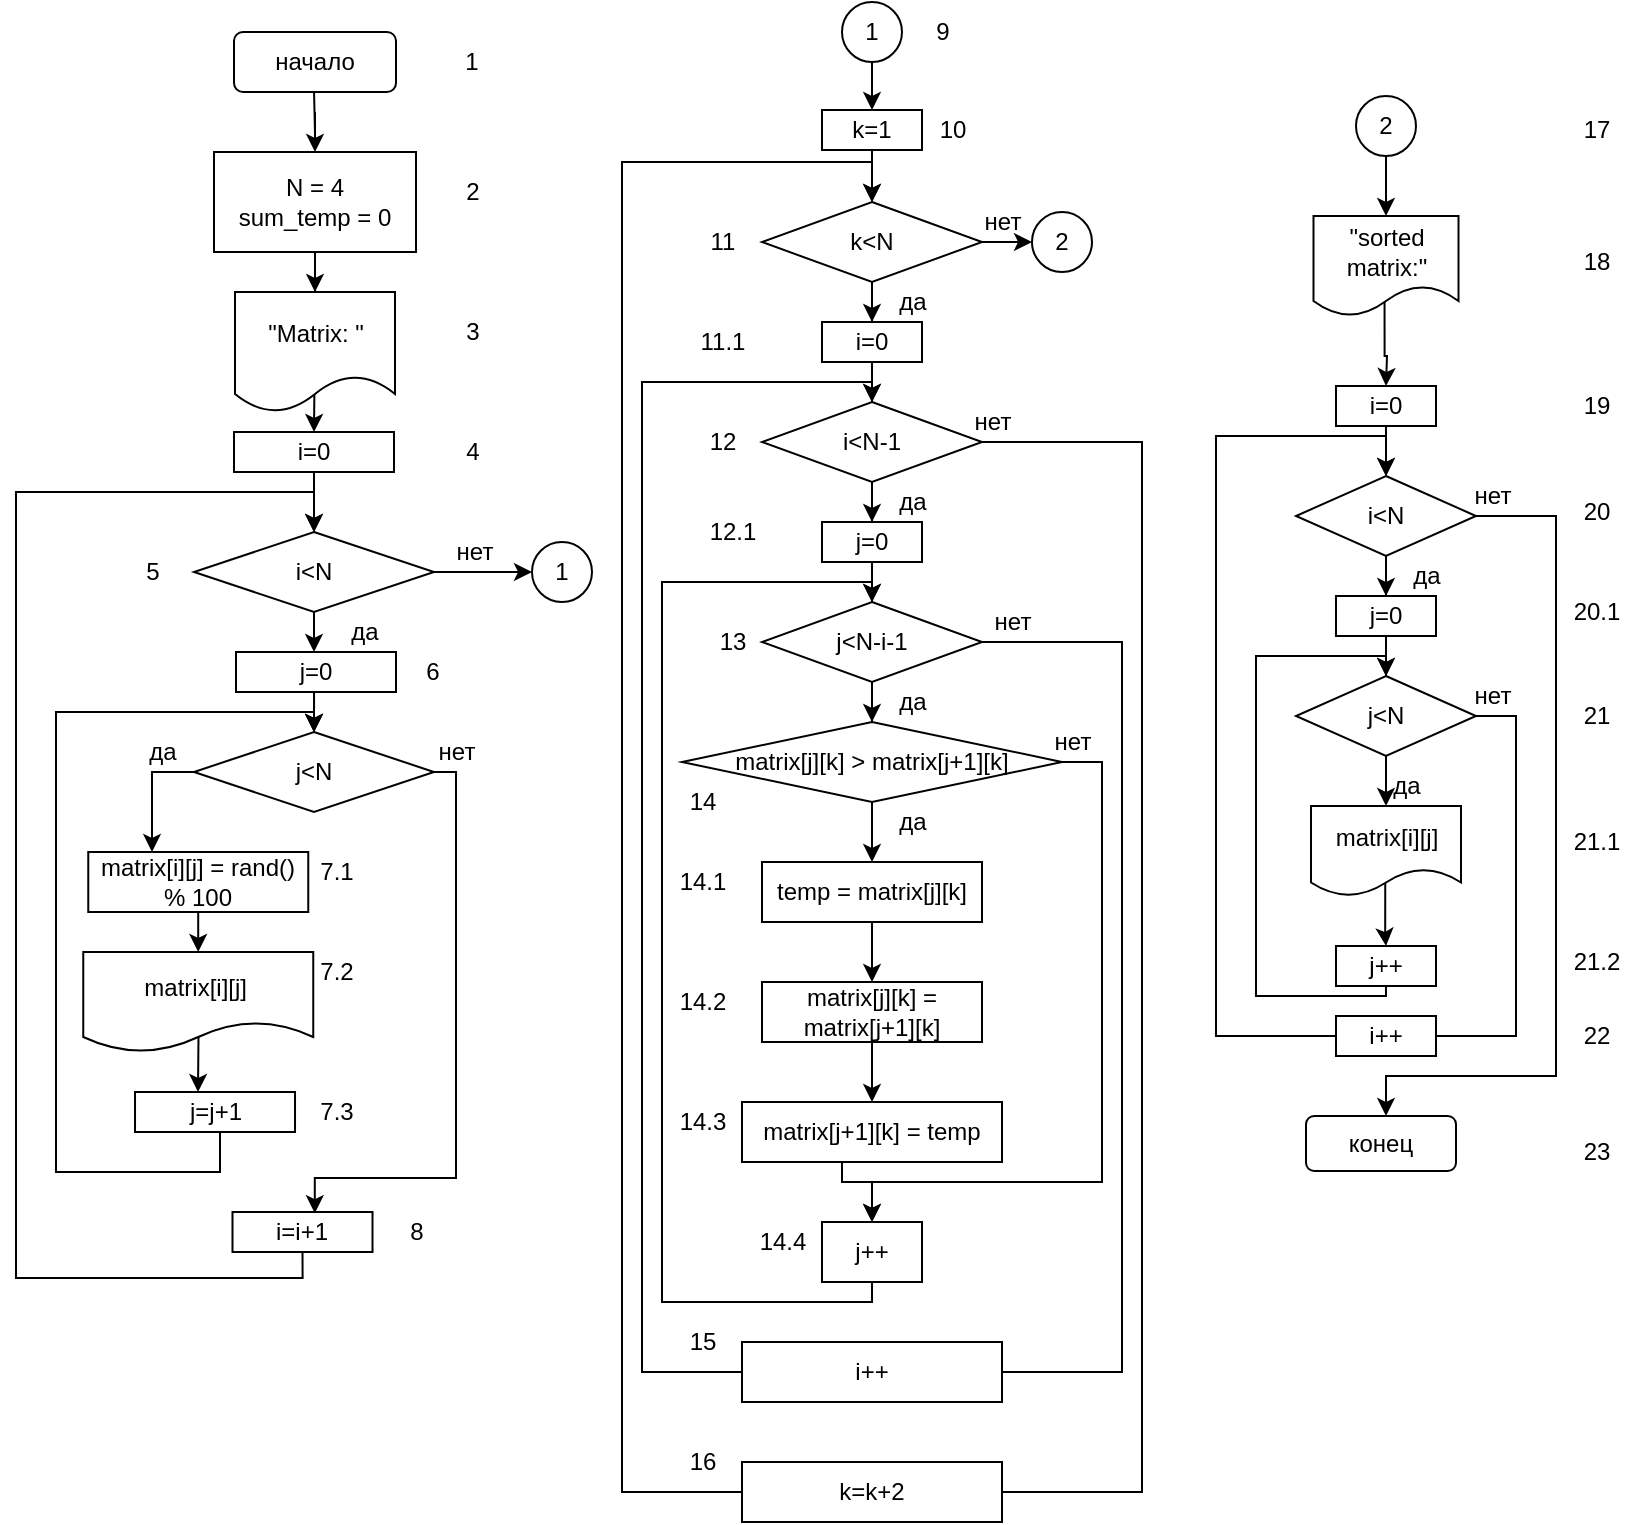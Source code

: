 <mxfile version="15.9.6" type="github">
  <diagram id="aShKJb1EcJVqntHxSxEi" name="Page-1">
    <mxGraphModel dx="-166" dy="778" grid="1" gridSize="10" guides="1" tooltips="1" connect="1" arrows="1" fold="1" page="1" pageScale="1" pageWidth="827" pageHeight="1169" math="0" shadow="0">
      <root>
        <mxCell id="0" />
        <mxCell id="1" parent="0" />
        <mxCell id="8L_f6q-vc3C_Bcib5PFj-7" value="" style="edgeStyle=orthogonalEdgeStyle;rounded=0;orthogonalLoop=1;jettySize=auto;html=1;" parent="1" source="8L_f6q-vc3C_Bcib5PFj-8" target="8L_f6q-vc3C_Bcib5PFj-11" edge="1">
          <mxGeometry relative="1" as="geometry" />
        </mxCell>
        <mxCell id="8L_f6q-vc3C_Bcib5PFj-8" value="i=0" style="whiteSpace=wrap;html=1;rounded=0;" parent="1" vertex="1">
          <mxGeometry x="949" y="215" width="80" height="20" as="geometry" />
        </mxCell>
        <mxCell id="qnYledQh9NX3tpmkD9LS-4" value="" style="edgeStyle=orthogonalEdgeStyle;rounded=0;orthogonalLoop=1;jettySize=auto;html=1;" parent="1" edge="1">
          <mxGeometry relative="1" as="geometry">
            <mxPoint x="989" y="365" as="targetPoint" />
            <mxPoint x="989" y="345" as="sourcePoint" />
          </mxGeometry>
        </mxCell>
        <mxCell id="dGg0gzjNT_DizceMxnT--18" value="" style="edgeStyle=orthogonalEdgeStyle;rounded=0;orthogonalLoop=1;jettySize=auto;html=1;" parent="1" source="8L_f6q-vc3C_Bcib5PFj-11" edge="1">
          <mxGeometry relative="1" as="geometry">
            <mxPoint x="989" y="325" as="targetPoint" />
          </mxGeometry>
        </mxCell>
        <mxCell id="8L_f6q-vc3C_Bcib5PFj-11" value="i&amp;lt;N" style="rhombus;whiteSpace=wrap;html=1;rounded=0;" parent="1" vertex="1">
          <mxGeometry x="929" y="265" width="120" height="40" as="geometry" />
        </mxCell>
        <mxCell id="8L_f6q-vc3C_Bcib5PFj-13" value="" style="edgeStyle=orthogonalEdgeStyle;rounded=0;orthogonalLoop=1;jettySize=auto;html=1;entryX=0.5;entryY=0;entryDx=0;entryDy=0;startArrow=none;exitX=0.5;exitY=1;exitDx=0;exitDy=0;" parent="1" source="8L_f6q-vc3C_Bcib5PFj-18" target="8L_f6q-vc3C_Bcib5PFj-11" edge="1">
          <mxGeometry relative="1" as="geometry">
            <mxPoint x="1009" y="245" as="targetPoint" />
            <Array as="points">
              <mxPoint x="983" y="638" />
              <mxPoint x="840" y="638" />
              <mxPoint x="840" y="245" />
              <mxPoint x="989" y="245" />
            </Array>
            <mxPoint x="984" y="475" as="sourcePoint" />
          </mxGeometry>
        </mxCell>
        <mxCell id="8L_f6q-vc3C_Bcib5PFj-16" value="нет" style="text;html=1;align=center;verticalAlign=middle;resizable=0;points=[];autosize=1;strokeColor=none;fillColor=none;" parent="1" vertex="1">
          <mxGeometry x="1039.5" y="365" width="40" height="20" as="geometry" />
        </mxCell>
        <mxCell id="8L_f6q-vc3C_Bcib5PFj-18" value="i=i+1" style="rounded=0;whiteSpace=wrap;html=1;" parent="1" vertex="1">
          <mxGeometry x="948.25" y="605" width="70" height="20" as="geometry" />
        </mxCell>
        <mxCell id="8L_f6q-vc3C_Bcib5PFj-27" value="" style="edgeStyle=orthogonalEdgeStyle;rounded=0;orthogonalLoop=1;jettySize=auto;html=1;" parent="1" target="8L_f6q-vc3C_Bcib5PFj-28" edge="1">
          <mxGeometry relative="1" as="geometry">
            <mxPoint x="989.029" y="45" as="sourcePoint" />
          </mxGeometry>
        </mxCell>
        <mxCell id="ysKvt91dj6pceFcTKJD--3" value="" style="edgeStyle=orthogonalEdgeStyle;rounded=0;orthogonalLoop=1;jettySize=auto;html=1;exitX=0.496;exitY=0.839;exitDx=0;exitDy=0;exitPerimeter=0;" parent="1" source="8L_f6q-vc3C_Bcib5PFj-26" edge="1">
          <mxGeometry relative="1" as="geometry">
            <mxPoint x="989" y="215" as="targetPoint" />
          </mxGeometry>
        </mxCell>
        <mxCell id="8L_f6q-vc3C_Bcib5PFj-26" value="&quot;Matrix: &quot;" style="shape=document;whiteSpace=wrap;html=1;boundedLbl=1;" parent="1" vertex="1">
          <mxGeometry x="949.5" y="145" width="80" height="60" as="geometry" />
        </mxCell>
        <mxCell id="ysKvt91dj6pceFcTKJD--2" value="" style="edgeStyle=orthogonalEdgeStyle;rounded=0;orthogonalLoop=1;jettySize=auto;html=1;" parent="1" source="8L_f6q-vc3C_Bcib5PFj-28" target="8L_f6q-vc3C_Bcib5PFj-26" edge="1">
          <mxGeometry relative="1" as="geometry" />
        </mxCell>
        <mxCell id="8L_f6q-vc3C_Bcib5PFj-28" value="N = 4&lt;br&gt;sum_temp = 0" style="whiteSpace=wrap;html=1;" parent="1" vertex="1">
          <mxGeometry x="939" y="75" width="101" height="50" as="geometry" />
        </mxCell>
        <mxCell id="8L_f6q-vc3C_Bcib5PFj-31" value="начало" style="rounded=1;whiteSpace=wrap;html=1;" parent="1" vertex="1">
          <mxGeometry x="949" y="15" width="81" height="30" as="geometry" />
        </mxCell>
        <mxCell id="ysKvt91dj6pceFcTKJD--5" value="" style="edgeStyle=orthogonalEdgeStyle;rounded=0;orthogonalLoop=1;jettySize=auto;html=1;exitX=0.501;exitY=0.847;exitDx=0;exitDy=0;exitPerimeter=0;" parent="1" source="8L_f6q-vc3C_Bcib5PFj-32" edge="1">
          <mxGeometry relative="1" as="geometry">
            <mxPoint x="931" y="545" as="targetPoint" />
          </mxGeometry>
        </mxCell>
        <mxCell id="8L_f6q-vc3C_Bcib5PFj-32" value="matrix[i][j]&amp;nbsp;" style="shape=document;whiteSpace=wrap;html=1;boundedLbl=1;" parent="1" vertex="1">
          <mxGeometry x="873.63" y="475" width="115" height="50" as="geometry" />
        </mxCell>
        <mxCell id="qnYledQh9NX3tpmkD9LS-13" value="" style="edgeStyle=orthogonalEdgeStyle;rounded=0;orthogonalLoop=1;jettySize=auto;html=1;" parent="1" edge="1">
          <mxGeometry relative="1" as="geometry">
            <mxPoint x="989" y="365" as="targetPoint" />
            <mxPoint x="942" y="565" as="sourcePoint" />
            <Array as="points">
              <mxPoint x="942" y="585" />
              <mxPoint x="860" y="585" />
              <mxPoint x="860" y="355" />
              <mxPoint x="989" y="355" />
            </Array>
          </mxGeometry>
        </mxCell>
        <mxCell id="ysKvt91dj6pceFcTKJD--4" value="" style="edgeStyle=orthogonalEdgeStyle;rounded=0;orthogonalLoop=1;jettySize=auto;html=1;" parent="1" source="8L_f6q-vc3C_Bcib5PFj-34" edge="1">
          <mxGeometry relative="1" as="geometry">
            <mxPoint x="931" y="475" as="targetPoint" />
          </mxGeometry>
        </mxCell>
        <mxCell id="8L_f6q-vc3C_Bcib5PFj-34" value="matrix[i][j] = rand() % 100" style="whiteSpace=wrap;html=1;" parent="1" vertex="1">
          <mxGeometry x="876.13" y="425" width="110" height="30" as="geometry" />
        </mxCell>
        <mxCell id="8L_f6q-vc3C_Bcib5PFj-38" value="да" style="text;html=1;align=center;verticalAlign=middle;resizable=0;points=[];autosize=1;strokeColor=none;fillColor=none;" parent="1" vertex="1">
          <mxGeometry x="999" y="305" width="30" height="20" as="geometry" />
        </mxCell>
        <mxCell id="qnYledQh9NX3tpmkD9LS-12" value="" style="edgeStyle=orthogonalEdgeStyle;rounded=0;orthogonalLoop=1;jettySize=auto;html=1;entryX=0.5;entryY=0;entryDx=0;entryDy=0;entryPerimeter=0;" parent="1" target="qnYledQh9NX3tpmkD9LS-6" edge="1">
          <mxGeometry relative="1" as="geometry">
            <mxPoint x="989.029" y="345" as="sourcePoint" />
          </mxGeometry>
        </mxCell>
        <mxCell id="qnYledQh9NX3tpmkD9LS-7" value="" style="edgeStyle=orthogonalEdgeStyle;rounded=0;orthogonalLoop=1;jettySize=auto;html=1;" parent="1" source="qnYledQh9NX3tpmkD9LS-6" edge="1">
          <mxGeometry relative="1" as="geometry">
            <mxPoint x="908" y="425" as="targetPoint" />
            <Array as="points">
              <mxPoint x="908" y="385" />
              <mxPoint x="908" y="425" />
            </Array>
          </mxGeometry>
        </mxCell>
        <mxCell id="qnYledQh9NX3tpmkD9LS-11" value="" style="edgeStyle=orthogonalEdgeStyle;rounded=0;orthogonalLoop=1;jettySize=auto;html=1;exitX=1;exitY=0.5;exitDx=0;exitDy=0;entryX=0.588;entryY=0.03;entryDx=0;entryDy=0;entryPerimeter=0;" parent="1" source="qnYledQh9NX3tpmkD9LS-6" target="8L_f6q-vc3C_Bcib5PFj-18" edge="1">
          <mxGeometry relative="1" as="geometry">
            <mxPoint x="989" y="601" as="targetPoint" />
            <Array as="points">
              <mxPoint x="1060" y="385" />
              <mxPoint x="1060" y="588" />
              <mxPoint x="989" y="588" />
            </Array>
          </mxGeometry>
        </mxCell>
        <mxCell id="qnYledQh9NX3tpmkD9LS-6" value="j&amp;lt;N" style="rhombus;whiteSpace=wrap;html=1;rounded=0;" parent="1" vertex="1">
          <mxGeometry x="929" y="365" width="120" height="40" as="geometry" />
        </mxCell>
        <mxCell id="qnYledQh9NX3tpmkD9LS-9" value="да" style="text;html=1;align=center;verticalAlign=middle;resizable=0;points=[];autosize=1;strokeColor=none;fillColor=none;" parent="1" vertex="1">
          <mxGeometry x="898.38" y="365" width="30" height="20" as="geometry" />
        </mxCell>
        <mxCell id="qnYledQh9NX3tpmkD9LS-15" value="" style="edgeStyle=orthogonalEdgeStyle;rounded=0;orthogonalLoop=1;jettySize=auto;html=1;exitX=1;exitY=0.5;exitDx=0;exitDy=0;" parent="1" source="8L_f6q-vc3C_Bcib5PFj-11" edge="1">
          <mxGeometry relative="1" as="geometry">
            <mxPoint x="1098" y="285" as="targetPoint" />
          </mxGeometry>
        </mxCell>
        <mxCell id="qnYledQh9NX3tpmkD9LS-10" value="нет" style="text;html=1;align=center;verticalAlign=middle;resizable=0;points=[];autosize=1;strokeColor=none;fillColor=none;" parent="1" vertex="1">
          <mxGeometry x="1049" y="265" width="40" height="20" as="geometry" />
        </mxCell>
        <mxCell id="qnYledQh9NX3tpmkD9LS-17" value="1" style="ellipse;whiteSpace=wrap;html=1;aspect=fixed;" parent="1" vertex="1">
          <mxGeometry x="1098" y="270" width="30" height="30" as="geometry" />
        </mxCell>
        <mxCell id="qnYledQh9NX3tpmkD9LS-32" value="j=j+1" style="whiteSpace=wrap;html=1;" parent="1" vertex="1">
          <mxGeometry x="899.51" y="545" width="80" height="20" as="geometry" />
        </mxCell>
        <mxCell id="IL574nIS1ITczs5gziKt-34" value="" style="edgeStyle=orthogonalEdgeStyle;rounded=0;orthogonalLoop=1;jettySize=auto;html=1;entryX=0.5;entryY=0;entryDx=0;entryDy=0;" parent="1" edge="1">
          <mxGeometry relative="1" as="geometry">
            <mxPoint x="1003.51" y="863" as="targetPoint" />
            <Array as="points">
              <mxPoint x="1003.51" y="1100" />
              <mxPoint x="871.51" y="1100" />
              <mxPoint x="871.51" y="840" />
              <mxPoint x="1003.51" y="840" />
            </Array>
          </mxGeometry>
        </mxCell>
        <mxCell id="dGg0gzjNT_DizceMxnT--4" value="1" style="text;html=1;strokeColor=none;fillColor=none;align=center;verticalAlign=middle;whiteSpace=wrap;rounded=0;" parent="1" vertex="1">
          <mxGeometry x="1038" y="15" width="60" height="30" as="geometry" />
        </mxCell>
        <mxCell id="dGg0gzjNT_DizceMxnT--5" value="2" style="text;html=1;align=center;verticalAlign=middle;resizable=0;points=[];autosize=1;strokeColor=none;fillColor=none;" parent="1" vertex="1">
          <mxGeometry x="1058" y="85" width="20" height="20" as="geometry" />
        </mxCell>
        <mxCell id="dGg0gzjNT_DizceMxnT--6" value="3" style="text;html=1;align=center;verticalAlign=middle;resizable=0;points=[];autosize=1;strokeColor=none;fillColor=none;" parent="1" vertex="1">
          <mxGeometry x="1058" y="155" width="20" height="20" as="geometry" />
        </mxCell>
        <mxCell id="dGg0gzjNT_DizceMxnT--7" value="4" style="text;html=1;align=center;verticalAlign=middle;resizable=0;points=[];autosize=1;strokeColor=none;fillColor=none;" parent="1" vertex="1">
          <mxGeometry x="1058" y="215" width="20" height="20" as="geometry" />
        </mxCell>
        <mxCell id="dGg0gzjNT_DizceMxnT--8" value="5" style="text;html=1;align=center;verticalAlign=middle;resizable=0;points=[];autosize=1;strokeColor=none;fillColor=none;" parent="1" vertex="1">
          <mxGeometry x="898.38" y="275" width="20" height="20" as="geometry" />
        </mxCell>
        <mxCell id="dGg0gzjNT_DizceMxnT--9" value="6" style="text;html=1;align=center;verticalAlign=middle;resizable=0;points=[];autosize=1;strokeColor=none;fillColor=none;" parent="1" vertex="1">
          <mxGeometry x="1038" y="325" width="20" height="20" as="geometry" />
        </mxCell>
        <mxCell id="dGg0gzjNT_DizceMxnT--10" value="7.1" style="text;html=1;align=center;verticalAlign=middle;resizable=0;points=[];autosize=1;strokeColor=none;fillColor=none;" parent="1" vertex="1">
          <mxGeometry x="985" y="425" width="30" height="20" as="geometry" />
        </mxCell>
        <mxCell id="dGg0gzjNT_DizceMxnT--11" value="7.2" style="text;html=1;align=center;verticalAlign=middle;resizable=0;points=[];autosize=1;strokeColor=none;fillColor=none;" parent="1" vertex="1">
          <mxGeometry x="985" y="475" width="30" height="20" as="geometry" />
        </mxCell>
        <mxCell id="dGg0gzjNT_DizceMxnT--12" value="7.3" style="text;html=1;align=center;verticalAlign=middle;resizable=0;points=[];autosize=1;strokeColor=none;fillColor=none;" parent="1" vertex="1">
          <mxGeometry x="985" y="545" width="30" height="20" as="geometry" />
        </mxCell>
        <mxCell id="dGg0gzjNT_DizceMxnT--15" value="8" style="text;html=1;align=center;verticalAlign=middle;resizable=0;points=[];autosize=1;strokeColor=none;fillColor=none;" parent="1" vertex="1">
          <mxGeometry x="1030" y="605" width="20" height="20" as="geometry" />
        </mxCell>
        <mxCell id="dGg0gzjNT_DizceMxnT--17" value="j=0" style="whiteSpace=wrap;html=1;rounded=0;" parent="1" vertex="1">
          <mxGeometry x="950" y="325" width="80" height="20" as="geometry" />
        </mxCell>
        <mxCell id="wO3dEOBaHigZstkqX0X5-5" value="" style="edgeStyle=orthogonalEdgeStyle;rounded=0;orthogonalLoop=1;jettySize=auto;html=1;" edge="1" parent="1" source="wO3dEOBaHigZstkqX0X5-1" target="wO3dEOBaHigZstkqX0X5-4">
          <mxGeometry relative="1" as="geometry" />
        </mxCell>
        <mxCell id="wO3dEOBaHigZstkqX0X5-1" value="k=1" style="whiteSpace=wrap;html=1;direction=west;" vertex="1" parent="1">
          <mxGeometry x="1243" y="54" width="50" height="20" as="geometry" />
        </mxCell>
        <mxCell id="wO3dEOBaHigZstkqX0X5-3" value="" style="edgeStyle=orthogonalEdgeStyle;rounded=0;orthogonalLoop=1;jettySize=auto;html=1;" edge="1" parent="1" source="wO3dEOBaHigZstkqX0X5-2" target="wO3dEOBaHigZstkqX0X5-1">
          <mxGeometry relative="1" as="geometry" />
        </mxCell>
        <mxCell id="wO3dEOBaHigZstkqX0X5-2" value="1" style="ellipse;whiteSpace=wrap;html=1;aspect=fixed;" vertex="1" parent="1">
          <mxGeometry x="1253" width="30" height="30" as="geometry" />
        </mxCell>
        <mxCell id="wO3dEOBaHigZstkqX0X5-7" value="" style="edgeStyle=orthogonalEdgeStyle;rounded=0;orthogonalLoop=1;jettySize=auto;html=1;entryX=0.5;entryY=1;entryDx=0;entryDy=0;" edge="1" parent="1" source="wO3dEOBaHigZstkqX0X5-4" target="wO3dEOBaHigZstkqX0X5-8">
          <mxGeometry relative="1" as="geometry">
            <mxPoint x="1268" y="210" as="targetPoint" />
          </mxGeometry>
        </mxCell>
        <mxCell id="wO3dEOBaHigZstkqX0X5-32" style="edgeStyle=orthogonalEdgeStyle;rounded=0;orthogonalLoop=1;jettySize=auto;html=1;startArrow=none;" edge="1" parent="1" source="wO3dEOBaHigZstkqX0X5-33">
          <mxGeometry relative="1" as="geometry">
            <mxPoint x="1268" y="100" as="targetPoint" />
            <Array as="points">
              <mxPoint x="1143" y="745" />
              <mxPoint x="1143" y="80" />
              <mxPoint x="1268" y="80" />
            </Array>
          </mxGeometry>
        </mxCell>
        <mxCell id="wO3dEOBaHigZstkqX0X5-44" value="" style="edgeStyle=orthogonalEdgeStyle;rounded=0;orthogonalLoop=1;jettySize=auto;html=1;" edge="1" parent="1" source="wO3dEOBaHigZstkqX0X5-4">
          <mxGeometry relative="1" as="geometry">
            <mxPoint x="1348" y="120" as="targetPoint" />
          </mxGeometry>
        </mxCell>
        <mxCell id="wO3dEOBaHigZstkqX0X5-4" value="k&amp;lt;N" style="rhombus;whiteSpace=wrap;html=1;" vertex="1" parent="1">
          <mxGeometry x="1213" y="100" width="110" height="40" as="geometry" />
        </mxCell>
        <mxCell id="wO3dEOBaHigZstkqX0X5-11" value="" style="edgeStyle=orthogonalEdgeStyle;rounded=0;orthogonalLoop=1;jettySize=auto;html=1;entryX=0.5;entryY=0;entryDx=0;entryDy=0;" edge="1" parent="1" source="wO3dEOBaHigZstkqX0X5-8" target="wO3dEOBaHigZstkqX0X5-10">
          <mxGeometry relative="1" as="geometry">
            <mxPoint x="1268" y="220" as="targetPoint" />
          </mxGeometry>
        </mxCell>
        <mxCell id="wO3dEOBaHigZstkqX0X5-8" value="i=0" style="whiteSpace=wrap;html=1;direction=west;" vertex="1" parent="1">
          <mxGeometry x="1243" y="160" width="50" height="20" as="geometry" />
        </mxCell>
        <mxCell id="wO3dEOBaHigZstkqX0X5-13" value="" style="edgeStyle=orthogonalEdgeStyle;rounded=0;orthogonalLoop=1;jettySize=auto;html=1;" edge="1" parent="1" source="wO3dEOBaHigZstkqX0X5-10" target="wO3dEOBaHigZstkqX0X5-12">
          <mxGeometry relative="1" as="geometry" />
        </mxCell>
        <mxCell id="wO3dEOBaHigZstkqX0X5-29" style="edgeStyle=orthogonalEdgeStyle;rounded=0;orthogonalLoop=1;jettySize=auto;html=1;startArrow=none;" edge="1" parent="1" source="wO3dEOBaHigZstkqX0X5-30">
          <mxGeometry relative="1" as="geometry">
            <mxPoint x="1268" y="200" as="targetPoint" />
            <Array as="points">
              <mxPoint x="1153" y="685" />
              <mxPoint x="1153" y="190" />
              <mxPoint x="1268" y="190" />
            </Array>
          </mxGeometry>
        </mxCell>
        <mxCell id="wO3dEOBaHigZstkqX0X5-10" value="i&amp;lt;N-1" style="rhombus;whiteSpace=wrap;html=1;" vertex="1" parent="1">
          <mxGeometry x="1213" y="200" width="110" height="40" as="geometry" />
        </mxCell>
        <mxCell id="wO3dEOBaHigZstkqX0X5-15" value="" style="edgeStyle=orthogonalEdgeStyle;rounded=0;orthogonalLoop=1;jettySize=auto;html=1;" edge="1" parent="1" source="wO3dEOBaHigZstkqX0X5-12" target="wO3dEOBaHigZstkqX0X5-14">
          <mxGeometry relative="1" as="geometry" />
        </mxCell>
        <mxCell id="wO3dEOBaHigZstkqX0X5-12" value="j=0" style="whiteSpace=wrap;html=1;" vertex="1" parent="1">
          <mxGeometry x="1243" y="260" width="50" height="20" as="geometry" />
        </mxCell>
        <mxCell id="wO3dEOBaHigZstkqX0X5-17" value="" style="edgeStyle=orthogonalEdgeStyle;rounded=0;orthogonalLoop=1;jettySize=auto;html=1;" edge="1" parent="1" source="wO3dEOBaHigZstkqX0X5-14" target="wO3dEOBaHigZstkqX0X5-16">
          <mxGeometry relative="1" as="geometry" />
        </mxCell>
        <mxCell id="wO3dEOBaHigZstkqX0X5-14" value="j&amp;lt;N-i-1" style="rhombus;whiteSpace=wrap;html=1;" vertex="1" parent="1">
          <mxGeometry x="1213" y="300" width="110" height="40" as="geometry" />
        </mxCell>
        <mxCell id="wO3dEOBaHigZstkqX0X5-19" value="" style="edgeStyle=orthogonalEdgeStyle;rounded=0;orthogonalLoop=1;jettySize=auto;html=1;" edge="1" parent="1" source="wO3dEOBaHigZstkqX0X5-16" target="wO3dEOBaHigZstkqX0X5-18">
          <mxGeometry relative="1" as="geometry" />
        </mxCell>
        <mxCell id="wO3dEOBaHigZstkqX0X5-39" style="edgeStyle=orthogonalEdgeStyle;rounded=0;orthogonalLoop=1;jettySize=auto;html=1;entryX=0.5;entryY=0;entryDx=0;entryDy=0;" edge="1" parent="1" source="wO3dEOBaHigZstkqX0X5-16" target="wO3dEOBaHigZstkqX0X5-27">
          <mxGeometry relative="1" as="geometry">
            <mxPoint x="1268" y="600" as="targetPoint" />
            <Array as="points">
              <mxPoint x="1383" y="380" />
              <mxPoint x="1383" y="590" />
              <mxPoint x="1268" y="590" />
            </Array>
          </mxGeometry>
        </mxCell>
        <mxCell id="wO3dEOBaHigZstkqX0X5-16" value="matrix[j][k] &amp;gt; matrix[j+1][k]" style="rhombus;whiteSpace=wrap;html=1;" vertex="1" parent="1">
          <mxGeometry x="1173" y="360" width="190" height="40" as="geometry" />
        </mxCell>
        <mxCell id="wO3dEOBaHigZstkqX0X5-21" value="" style="edgeStyle=orthogonalEdgeStyle;rounded=0;orthogonalLoop=1;jettySize=auto;html=1;" edge="1" parent="1" source="wO3dEOBaHigZstkqX0X5-18" target="wO3dEOBaHigZstkqX0X5-20">
          <mxGeometry relative="1" as="geometry" />
        </mxCell>
        <mxCell id="wO3dEOBaHigZstkqX0X5-18" value="temp = matrix[j][k]" style="whiteSpace=wrap;html=1;" vertex="1" parent="1">
          <mxGeometry x="1213" y="430" width="110" height="30" as="geometry" />
        </mxCell>
        <mxCell id="wO3dEOBaHigZstkqX0X5-23" value="" style="edgeStyle=orthogonalEdgeStyle;rounded=0;orthogonalLoop=1;jettySize=auto;html=1;" edge="1" parent="1" source="wO3dEOBaHigZstkqX0X5-20" target="wO3dEOBaHigZstkqX0X5-22">
          <mxGeometry relative="1" as="geometry" />
        </mxCell>
        <mxCell id="wO3dEOBaHigZstkqX0X5-20" value="matrix[j][k] = matrix[j+1][k]" style="whiteSpace=wrap;html=1;" vertex="1" parent="1">
          <mxGeometry x="1213" y="490" width="110" height="30" as="geometry" />
        </mxCell>
        <mxCell id="wO3dEOBaHigZstkqX0X5-25" value="" style="edgeStyle=orthogonalEdgeStyle;rounded=0;orthogonalLoop=1;jettySize=auto;html=1;entryX=0.5;entryY=0;entryDx=0;entryDy=0;" edge="1" parent="1" target="wO3dEOBaHigZstkqX0X5-14">
          <mxGeometry relative="1" as="geometry">
            <mxPoint x="1268" y="640" as="sourcePoint" />
            <mxPoint x="1113" y="290" as="targetPoint" />
            <Array as="points">
              <mxPoint x="1268" y="650" />
              <mxPoint x="1163" y="650" />
              <mxPoint x="1163" y="290" />
              <mxPoint x="1268" y="290" />
            </Array>
          </mxGeometry>
        </mxCell>
        <mxCell id="wO3dEOBaHigZstkqX0X5-28" value="" style="edgeStyle=orthogonalEdgeStyle;rounded=0;orthogonalLoop=1;jettySize=auto;html=1;" edge="1" parent="1" source="wO3dEOBaHigZstkqX0X5-22" target="wO3dEOBaHigZstkqX0X5-27">
          <mxGeometry relative="1" as="geometry">
            <Array as="points">
              <mxPoint x="1253" y="590" />
              <mxPoint x="1268" y="590" />
            </Array>
          </mxGeometry>
        </mxCell>
        <mxCell id="wO3dEOBaHigZstkqX0X5-22" value="matrix[j+1][k] = temp" style="whiteSpace=wrap;html=1;" vertex="1" parent="1">
          <mxGeometry x="1203" y="550" width="130" height="30" as="geometry" />
        </mxCell>
        <mxCell id="wO3dEOBaHigZstkqX0X5-27" value="j++" style="whiteSpace=wrap;html=1;" vertex="1" parent="1">
          <mxGeometry x="1243" y="610" width="50" height="30" as="geometry" />
        </mxCell>
        <mxCell id="wO3dEOBaHigZstkqX0X5-30" value="i++" style="whiteSpace=wrap;html=1;" vertex="1" parent="1">
          <mxGeometry x="1203" y="670" width="130" height="30" as="geometry" />
        </mxCell>
        <mxCell id="wO3dEOBaHigZstkqX0X5-31" value="" style="edgeStyle=orthogonalEdgeStyle;rounded=0;orthogonalLoop=1;jettySize=auto;html=1;endArrow=none;entryX=1;entryY=0.5;entryDx=0;entryDy=0;" edge="1" parent="1" target="wO3dEOBaHigZstkqX0X5-30">
          <mxGeometry relative="1" as="geometry">
            <mxPoint x="1268" y="160" as="targetPoint" />
            <mxPoint x="1323" y="320" as="sourcePoint" />
            <Array as="points">
              <mxPoint x="1393" y="320" />
              <mxPoint x="1393" y="685" />
            </Array>
          </mxGeometry>
        </mxCell>
        <mxCell id="wO3dEOBaHigZstkqX0X5-33" value="k=k+2" style="whiteSpace=wrap;html=1;" vertex="1" parent="1">
          <mxGeometry x="1203" y="730" width="130" height="30" as="geometry" />
        </mxCell>
        <mxCell id="wO3dEOBaHigZstkqX0X5-34" value="" style="edgeStyle=orthogonalEdgeStyle;rounded=0;orthogonalLoop=1;jettySize=auto;html=1;endArrow=none;entryX=1;entryY=0.5;entryDx=0;entryDy=0;" edge="1" parent="1" target="wO3dEOBaHigZstkqX0X5-33">
          <mxGeometry relative="1" as="geometry">
            <mxPoint x="1268" y="100" as="targetPoint" />
            <mxPoint x="1323" y="220" as="sourcePoint" />
            <Array as="points">
              <mxPoint x="1403" y="220" />
              <mxPoint x="1403" y="745" />
            </Array>
          </mxGeometry>
        </mxCell>
        <mxCell id="wO3dEOBaHigZstkqX0X5-35" value="да" style="text;html=1;align=center;verticalAlign=middle;resizable=0;points=[];autosize=1;strokeColor=none;fillColor=none;" vertex="1" parent="1">
          <mxGeometry x="1273" y="140" width="30" height="20" as="geometry" />
        </mxCell>
        <mxCell id="wO3dEOBaHigZstkqX0X5-36" value="да" style="text;html=1;align=center;verticalAlign=middle;resizable=0;points=[];autosize=1;strokeColor=none;fillColor=none;" vertex="1" parent="1">
          <mxGeometry x="1273" y="340" width="30" height="20" as="geometry" />
        </mxCell>
        <mxCell id="wO3dEOBaHigZstkqX0X5-37" value="да" style="text;html=1;align=center;verticalAlign=middle;resizable=0;points=[];autosize=1;strokeColor=none;fillColor=none;" vertex="1" parent="1">
          <mxGeometry x="1273" y="240" width="30" height="20" as="geometry" />
        </mxCell>
        <mxCell id="wO3dEOBaHigZstkqX0X5-38" value="да" style="text;html=1;align=center;verticalAlign=middle;resizable=0;points=[];autosize=1;strokeColor=none;fillColor=none;" vertex="1" parent="1">
          <mxGeometry x="1273" y="400" width="30" height="20" as="geometry" />
        </mxCell>
        <mxCell id="wO3dEOBaHigZstkqX0X5-40" value="нет" style="text;html=1;align=center;verticalAlign=middle;resizable=0;points=[];autosize=1;strokeColor=none;fillColor=none;" vertex="1" parent="1">
          <mxGeometry x="1353" y="360" width="30" height="20" as="geometry" />
        </mxCell>
        <mxCell id="wO3dEOBaHigZstkqX0X5-41" value="нет" style="text;html=1;align=center;verticalAlign=middle;resizable=0;points=[];autosize=1;strokeColor=none;fillColor=none;" vertex="1" parent="1">
          <mxGeometry x="1323" y="300" width="30" height="20" as="geometry" />
        </mxCell>
        <mxCell id="wO3dEOBaHigZstkqX0X5-42" value="нет" style="text;html=1;align=center;verticalAlign=middle;resizable=0;points=[];autosize=1;strokeColor=none;fillColor=none;" vertex="1" parent="1">
          <mxGeometry x="1313" y="200" width="30" height="20" as="geometry" />
        </mxCell>
        <mxCell id="wO3dEOBaHigZstkqX0X5-45" value="нет" style="text;html=1;align=center;verticalAlign=middle;resizable=0;points=[];autosize=1;strokeColor=none;fillColor=none;" vertex="1" parent="1">
          <mxGeometry x="1318" y="100" width="30" height="20" as="geometry" />
        </mxCell>
        <mxCell id="wO3dEOBaHigZstkqX0X5-46" value="9" style="text;html=1;align=center;verticalAlign=middle;resizable=0;points=[];autosize=1;strokeColor=none;fillColor=none;" vertex="1" parent="1">
          <mxGeometry x="1293" y="5" width="20" height="20" as="geometry" />
        </mxCell>
        <mxCell id="wO3dEOBaHigZstkqX0X5-47" value="10" style="text;html=1;align=center;verticalAlign=middle;resizable=0;points=[];autosize=1;strokeColor=none;fillColor=none;" vertex="1" parent="1">
          <mxGeometry x="1293" y="54" width="30" height="20" as="geometry" />
        </mxCell>
        <mxCell id="wO3dEOBaHigZstkqX0X5-48" value="11" style="text;html=1;align=center;verticalAlign=middle;resizable=0;points=[];autosize=1;strokeColor=none;fillColor=none;" vertex="1" parent="1">
          <mxGeometry x="1178" y="110" width="30" height="20" as="geometry" />
        </mxCell>
        <mxCell id="wO3dEOBaHigZstkqX0X5-49" value="11.1" style="text;html=1;align=center;verticalAlign=middle;resizable=0;points=[];autosize=1;strokeColor=none;fillColor=none;" vertex="1" parent="1">
          <mxGeometry x="1173" y="160" width="40" height="20" as="geometry" />
        </mxCell>
        <mxCell id="wO3dEOBaHigZstkqX0X5-50" value="12" style="text;html=1;align=center;verticalAlign=middle;resizable=0;points=[];autosize=1;strokeColor=none;fillColor=none;" vertex="1" parent="1">
          <mxGeometry x="1178" y="210" width="30" height="20" as="geometry" />
        </mxCell>
        <mxCell id="wO3dEOBaHigZstkqX0X5-51" value="12.1" style="text;html=1;align=center;verticalAlign=middle;resizable=0;points=[];autosize=1;strokeColor=none;fillColor=none;" vertex="1" parent="1">
          <mxGeometry x="1178" y="255" width="40" height="20" as="geometry" />
        </mxCell>
        <mxCell id="wO3dEOBaHigZstkqX0X5-52" value="13" style="text;html=1;align=center;verticalAlign=middle;resizable=0;points=[];autosize=1;strokeColor=none;fillColor=none;" vertex="1" parent="1">
          <mxGeometry x="1183" y="310" width="30" height="20" as="geometry" />
        </mxCell>
        <mxCell id="wO3dEOBaHigZstkqX0X5-53" value="14" style="text;html=1;align=center;verticalAlign=middle;resizable=0;points=[];autosize=1;strokeColor=none;fillColor=none;" vertex="1" parent="1">
          <mxGeometry x="1168" y="390" width="30" height="20" as="geometry" />
        </mxCell>
        <mxCell id="wO3dEOBaHigZstkqX0X5-54" value="14.1" style="text;html=1;align=center;verticalAlign=middle;resizable=0;points=[];autosize=1;strokeColor=none;fillColor=none;" vertex="1" parent="1">
          <mxGeometry x="1163" y="430" width="40" height="20" as="geometry" />
        </mxCell>
        <mxCell id="wO3dEOBaHigZstkqX0X5-55" value="14.2" style="text;html=1;align=center;verticalAlign=middle;resizable=0;points=[];autosize=1;strokeColor=none;fillColor=none;" vertex="1" parent="1">
          <mxGeometry x="1163" y="490" width="40" height="20" as="geometry" />
        </mxCell>
        <mxCell id="wO3dEOBaHigZstkqX0X5-56" value="14.3" style="text;html=1;align=center;verticalAlign=middle;resizable=0;points=[];autosize=1;strokeColor=none;fillColor=none;" vertex="1" parent="1">
          <mxGeometry x="1163" y="550" width="40" height="20" as="geometry" />
        </mxCell>
        <mxCell id="wO3dEOBaHigZstkqX0X5-57" value="14.4" style="text;html=1;align=center;verticalAlign=middle;resizable=0;points=[];autosize=1;strokeColor=none;fillColor=none;" vertex="1" parent="1">
          <mxGeometry x="1203" y="610" width="40" height="20" as="geometry" />
        </mxCell>
        <mxCell id="wO3dEOBaHigZstkqX0X5-58" value="15" style="text;html=1;align=center;verticalAlign=middle;resizable=0;points=[];autosize=1;strokeColor=none;fillColor=none;" vertex="1" parent="1">
          <mxGeometry x="1168" y="660" width="30" height="20" as="geometry" />
        </mxCell>
        <mxCell id="wO3dEOBaHigZstkqX0X5-59" value="16" style="text;html=1;align=center;verticalAlign=middle;resizable=0;points=[];autosize=1;strokeColor=none;fillColor=none;" vertex="1" parent="1">
          <mxGeometry x="1168" y="720" width="30" height="20" as="geometry" />
        </mxCell>
        <mxCell id="wO3dEOBaHigZstkqX0X5-62" value="2" style="ellipse;whiteSpace=wrap;html=1;aspect=fixed;" vertex="1" parent="1">
          <mxGeometry x="1348" y="105" width="30" height="30" as="geometry" />
        </mxCell>
        <mxCell id="wO3dEOBaHigZstkqX0X5-65" value="" style="edgeStyle=orthogonalEdgeStyle;rounded=0;orthogonalLoop=1;jettySize=auto;html=1;entryX=0.5;entryY=0;entryDx=0;entryDy=0;" edge="1" parent="1" source="wO3dEOBaHigZstkqX0X5-63" target="wO3dEOBaHigZstkqX0X5-66">
          <mxGeometry relative="1" as="geometry">
            <mxPoint x="1525" y="142" as="targetPoint" />
          </mxGeometry>
        </mxCell>
        <mxCell id="wO3dEOBaHigZstkqX0X5-63" value="2" style="ellipse;whiteSpace=wrap;html=1;aspect=fixed;" vertex="1" parent="1">
          <mxGeometry x="1510" y="47" width="30" height="30" as="geometry" />
        </mxCell>
        <mxCell id="wO3dEOBaHigZstkqX0X5-68" value="" style="edgeStyle=orthogonalEdgeStyle;rounded=0;orthogonalLoop=1;jettySize=auto;html=1;exitX=0.49;exitY=0.843;exitDx=0;exitDy=0;exitPerimeter=0;" edge="1" parent="1" source="wO3dEOBaHigZstkqX0X5-66">
          <mxGeometry relative="1" as="geometry">
            <mxPoint x="1525" y="192" as="targetPoint" />
          </mxGeometry>
        </mxCell>
        <mxCell id="wO3dEOBaHigZstkqX0X5-66" value="&quot;sorted matrix:&quot;" style="shape=document;whiteSpace=wrap;html=1;boundedLbl=1;" vertex="1" parent="1">
          <mxGeometry x="1488.75" y="107" width="72.5" height="50" as="geometry" />
        </mxCell>
        <mxCell id="wO3dEOBaHigZstkqX0X5-71" value="" style="edgeStyle=orthogonalEdgeStyle;rounded=0;orthogonalLoop=1;jettySize=auto;html=1;" edge="1" parent="1" source="wO3dEOBaHigZstkqX0X5-69" target="wO3dEOBaHigZstkqX0X5-70">
          <mxGeometry relative="1" as="geometry" />
        </mxCell>
        <mxCell id="wO3dEOBaHigZstkqX0X5-69" value="i=0" style="whiteSpace=wrap;html=1;direction=west;" vertex="1" parent="1">
          <mxGeometry x="1500" y="192" width="50" height="20" as="geometry" />
        </mxCell>
        <mxCell id="wO3dEOBaHigZstkqX0X5-73" value="" style="edgeStyle=orthogonalEdgeStyle;rounded=0;orthogonalLoop=1;jettySize=auto;html=1;entryX=0.5;entryY=1;entryDx=0;entryDy=0;" edge="1" parent="1" source="wO3dEOBaHigZstkqX0X5-70" target="wO3dEOBaHigZstkqX0X5-74">
          <mxGeometry relative="1" as="geometry">
            <mxPoint x="1525" y="347" as="targetPoint" />
          </mxGeometry>
        </mxCell>
        <mxCell id="wO3dEOBaHigZstkqX0X5-80" style="edgeStyle=orthogonalEdgeStyle;rounded=0;orthogonalLoop=1;jettySize=auto;html=1;" edge="1" parent="1" source="wO3dEOBaHigZstkqX0X5-70" target="wO3dEOBaHigZstkqX0X5-91">
          <mxGeometry relative="1" as="geometry">
            <mxPoint x="1530" y="587" as="targetPoint" />
            <Array as="points">
              <mxPoint x="1610" y="257" />
              <mxPoint x="1610" y="537" />
              <mxPoint x="1525" y="537" />
            </Array>
          </mxGeometry>
        </mxCell>
        <mxCell id="wO3dEOBaHigZstkqX0X5-70" value="i&amp;lt;N" style="rhombus;whiteSpace=wrap;html=1;" vertex="1" parent="1">
          <mxGeometry x="1480" y="237" width="90" height="40" as="geometry" />
        </mxCell>
        <mxCell id="wO3dEOBaHigZstkqX0X5-77" value="" style="edgeStyle=orthogonalEdgeStyle;rounded=0;orthogonalLoop=1;jettySize=auto;html=1;" edge="1" parent="1" source="wO3dEOBaHigZstkqX0X5-74" target="wO3dEOBaHigZstkqX0X5-76">
          <mxGeometry relative="1" as="geometry" />
        </mxCell>
        <mxCell id="wO3dEOBaHigZstkqX0X5-74" value="j=0" style="whiteSpace=wrap;html=1;direction=west;" vertex="1" parent="1">
          <mxGeometry x="1500" y="297" width="50" height="20" as="geometry" />
        </mxCell>
        <mxCell id="wO3dEOBaHigZstkqX0X5-79" value="" style="edgeStyle=orthogonalEdgeStyle;rounded=0;orthogonalLoop=1;jettySize=auto;html=1;" edge="1" parent="1" source="wO3dEOBaHigZstkqX0X5-76" target="wO3dEOBaHigZstkqX0X5-78">
          <mxGeometry relative="1" as="geometry" />
        </mxCell>
        <mxCell id="wO3dEOBaHigZstkqX0X5-81" style="edgeStyle=orthogonalEdgeStyle;rounded=0;orthogonalLoop=1;jettySize=auto;html=1;entryX=0.5;entryY=0;entryDx=0;entryDy=0;startArrow=none;" edge="1" parent="1" source="wO3dEOBaHigZstkqX0X5-89" target="wO3dEOBaHigZstkqX0X5-70">
          <mxGeometry relative="1" as="geometry">
            <mxPoint x="1550" y="227" as="targetPoint" />
            <Array as="points">
              <mxPoint x="1440" y="517" />
              <mxPoint x="1440" y="217" />
              <mxPoint x="1525" y="217" />
            </Array>
          </mxGeometry>
        </mxCell>
        <mxCell id="wO3dEOBaHigZstkqX0X5-76" value="j&amp;lt;N" style="rhombus;whiteSpace=wrap;html=1;" vertex="1" parent="1">
          <mxGeometry x="1480" y="337" width="90" height="40" as="geometry" />
        </mxCell>
        <mxCell id="wO3dEOBaHigZstkqX0X5-82" style="edgeStyle=orthogonalEdgeStyle;rounded=0;orthogonalLoop=1;jettySize=auto;html=1;entryX=0.5;entryY=0;entryDx=0;entryDy=0;exitX=0.5;exitY=1;exitDx=0;exitDy=0;" edge="1" parent="1" source="wO3dEOBaHigZstkqX0X5-83" target="wO3dEOBaHigZstkqX0X5-76">
          <mxGeometry relative="1" as="geometry">
            <mxPoint x="1525" y="297" as="targetPoint" />
            <mxPoint x="1525" y="497" as="sourcePoint" />
            <Array as="points">
              <mxPoint x="1525" y="497" />
              <mxPoint x="1460" y="497" />
              <mxPoint x="1460" y="327" />
              <mxPoint x="1525" y="327" />
            </Array>
          </mxGeometry>
        </mxCell>
        <mxCell id="wO3dEOBaHigZstkqX0X5-84" value="" style="edgeStyle=orthogonalEdgeStyle;rounded=0;orthogonalLoop=1;jettySize=auto;html=1;exitX=0.495;exitY=0.853;exitDx=0;exitDy=0;exitPerimeter=0;" edge="1" parent="1" source="wO3dEOBaHigZstkqX0X5-78" target="wO3dEOBaHigZstkqX0X5-83">
          <mxGeometry relative="1" as="geometry" />
        </mxCell>
        <mxCell id="wO3dEOBaHigZstkqX0X5-78" value="matrix[i][j]" style="shape=document;whiteSpace=wrap;html=1;boundedLbl=1;" vertex="1" parent="1">
          <mxGeometry x="1487.5" y="402" width="75" height="45" as="geometry" />
        </mxCell>
        <mxCell id="wO3dEOBaHigZstkqX0X5-83" value="j++" style="whiteSpace=wrap;html=1;" vertex="1" parent="1">
          <mxGeometry x="1500" y="472" width="50" height="20" as="geometry" />
        </mxCell>
        <mxCell id="wO3dEOBaHigZstkqX0X5-85" value="да" style="text;html=1;align=center;verticalAlign=middle;resizable=0;points=[];autosize=1;strokeColor=none;fillColor=none;" vertex="1" parent="1">
          <mxGeometry x="1530" y="277" width="30" height="20" as="geometry" />
        </mxCell>
        <mxCell id="wO3dEOBaHigZstkqX0X5-86" value="да" style="text;html=1;align=center;verticalAlign=middle;resizable=0;points=[];autosize=1;strokeColor=none;fillColor=none;" vertex="1" parent="1">
          <mxGeometry x="1520" y="382" width="30" height="20" as="geometry" />
        </mxCell>
        <mxCell id="wO3dEOBaHigZstkqX0X5-87" value="нет" style="text;html=1;align=center;verticalAlign=middle;resizable=0;points=[];autosize=1;strokeColor=none;fillColor=none;" vertex="1" parent="1">
          <mxGeometry x="1562.5" y="337" width="30" height="20" as="geometry" />
        </mxCell>
        <mxCell id="wO3dEOBaHigZstkqX0X5-88" value="нет" style="text;html=1;align=center;verticalAlign=middle;resizable=0;points=[];autosize=1;strokeColor=none;fillColor=none;" vertex="1" parent="1">
          <mxGeometry x="1562.5" y="237" width="30" height="20" as="geometry" />
        </mxCell>
        <mxCell id="wO3dEOBaHigZstkqX0X5-89" value="i++" style="whiteSpace=wrap;html=1;" vertex="1" parent="1">
          <mxGeometry x="1500" y="507" width="50" height="20" as="geometry" />
        </mxCell>
        <mxCell id="wO3dEOBaHigZstkqX0X5-90" value="" style="edgeStyle=orthogonalEdgeStyle;rounded=0;orthogonalLoop=1;jettySize=auto;html=1;endArrow=none;" edge="1" parent="1" source="wO3dEOBaHigZstkqX0X5-76">
          <mxGeometry relative="1" as="geometry">
            <mxPoint x="1550" y="517" as="targetPoint" />
            <mxPoint x="1570" y="357" as="sourcePoint" />
            <Array as="points">
              <mxPoint x="1590" y="357" />
              <mxPoint x="1590" y="517" />
            </Array>
          </mxGeometry>
        </mxCell>
        <mxCell id="wO3dEOBaHigZstkqX0X5-91" value="конец" style="rounded=1;whiteSpace=wrap;html=1;" vertex="1" parent="1">
          <mxGeometry x="1485" y="557" width="75" height="27.5" as="geometry" />
        </mxCell>
        <mxCell id="wO3dEOBaHigZstkqX0X5-92" value="17" style="text;html=1;align=center;verticalAlign=middle;resizable=0;points=[];autosize=1;strokeColor=none;fillColor=none;" vertex="1" parent="1">
          <mxGeometry x="1615" y="54" width="30" height="20" as="geometry" />
        </mxCell>
        <mxCell id="wO3dEOBaHigZstkqX0X5-93" value="18" style="text;html=1;align=center;verticalAlign=middle;resizable=0;points=[];autosize=1;strokeColor=none;fillColor=none;" vertex="1" parent="1">
          <mxGeometry x="1615" y="120" width="30" height="20" as="geometry" />
        </mxCell>
        <mxCell id="wO3dEOBaHigZstkqX0X5-94" value="19" style="text;html=1;align=center;verticalAlign=middle;resizable=0;points=[];autosize=1;strokeColor=none;fillColor=none;" vertex="1" parent="1">
          <mxGeometry x="1615" y="192" width="30" height="20" as="geometry" />
        </mxCell>
        <mxCell id="wO3dEOBaHigZstkqX0X5-95" value="20" style="text;html=1;align=center;verticalAlign=middle;resizable=0;points=[];autosize=1;strokeColor=none;fillColor=none;" vertex="1" parent="1">
          <mxGeometry x="1615" y="245" width="30" height="20" as="geometry" />
        </mxCell>
        <mxCell id="wO3dEOBaHigZstkqX0X5-96" value="20.1" style="text;html=1;align=center;verticalAlign=middle;resizable=0;points=[];autosize=1;strokeColor=none;fillColor=none;" vertex="1" parent="1">
          <mxGeometry x="1610" y="295" width="40" height="20" as="geometry" />
        </mxCell>
        <mxCell id="wO3dEOBaHigZstkqX0X5-97" value="21" style="text;html=1;align=center;verticalAlign=middle;resizable=0;points=[];autosize=1;strokeColor=none;fillColor=none;" vertex="1" parent="1">
          <mxGeometry x="1615" y="347" width="30" height="20" as="geometry" />
        </mxCell>
        <mxCell id="wO3dEOBaHigZstkqX0X5-98" value="21.1" style="text;html=1;align=center;verticalAlign=middle;resizable=0;points=[];autosize=1;strokeColor=none;fillColor=none;" vertex="1" parent="1">
          <mxGeometry x="1610" y="410" width="40" height="20" as="geometry" />
        </mxCell>
        <mxCell id="wO3dEOBaHigZstkqX0X5-99" value="21.2" style="text;html=1;align=center;verticalAlign=middle;resizable=0;points=[];autosize=1;strokeColor=none;fillColor=none;" vertex="1" parent="1">
          <mxGeometry x="1610" y="470" width="40" height="20" as="geometry" />
        </mxCell>
        <mxCell id="wO3dEOBaHigZstkqX0X5-100" value="22" style="text;html=1;align=center;verticalAlign=middle;resizable=0;points=[];autosize=1;strokeColor=none;fillColor=none;" vertex="1" parent="1">
          <mxGeometry x="1615" y="507" width="30" height="20" as="geometry" />
        </mxCell>
        <mxCell id="wO3dEOBaHigZstkqX0X5-101" value="23" style="text;html=1;align=center;verticalAlign=middle;resizable=0;points=[];autosize=1;strokeColor=none;fillColor=none;" vertex="1" parent="1">
          <mxGeometry x="1615" y="565" width="30" height="20" as="geometry" />
        </mxCell>
      </root>
    </mxGraphModel>
  </diagram>
</mxfile>
